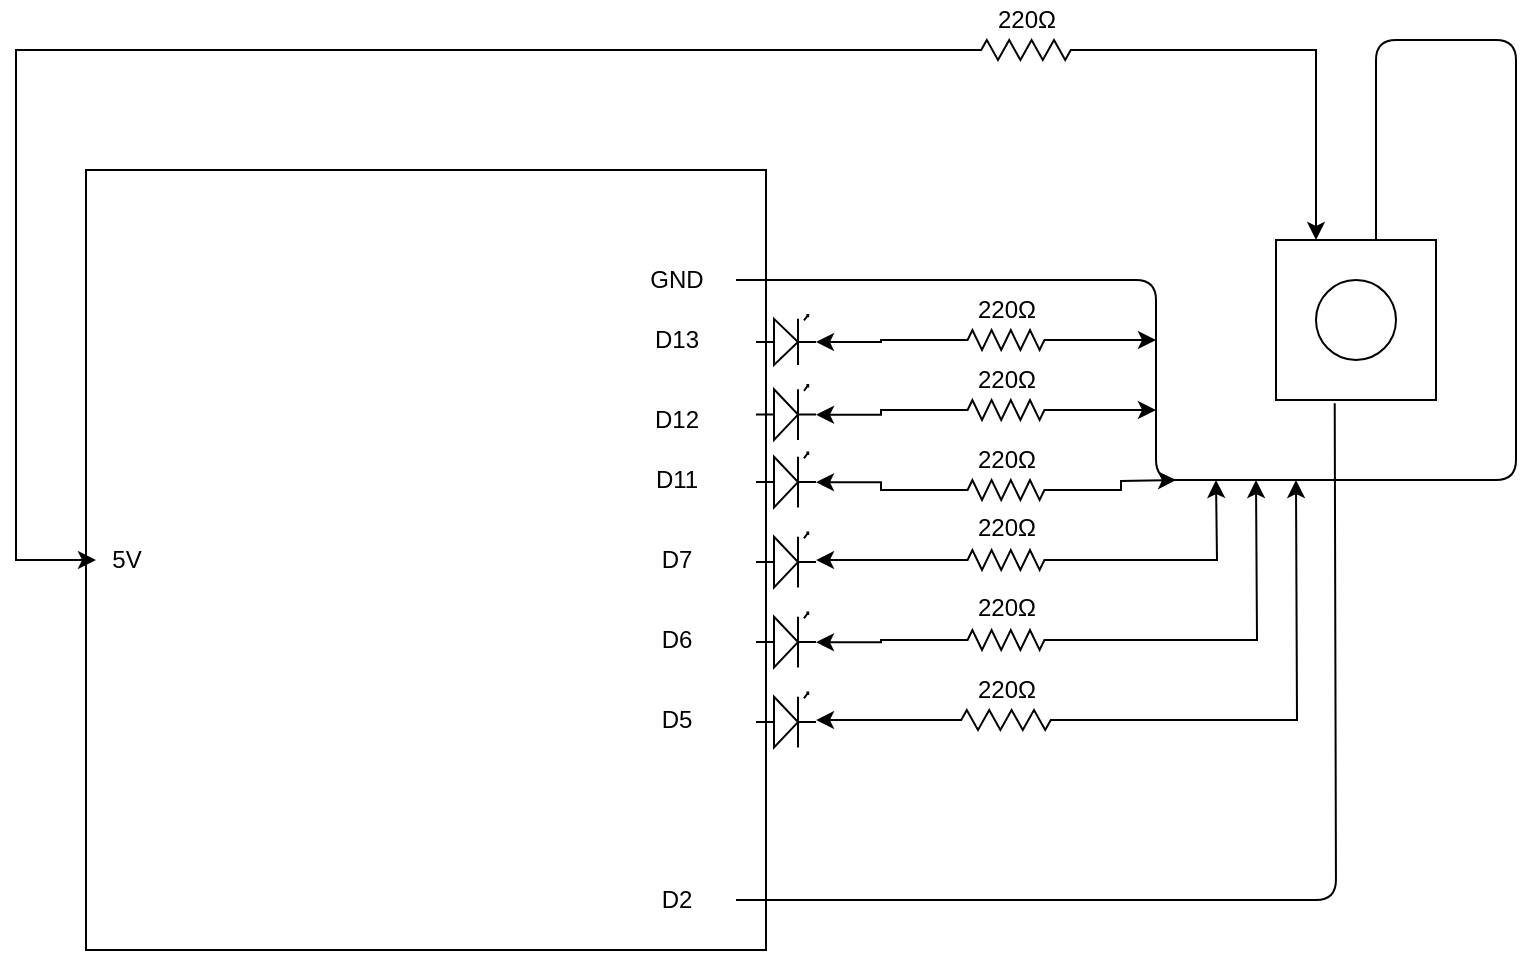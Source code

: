 <mxfile version="14.9.0" type="github">
  <diagram name="Page-1" id="7e0a89b8-554c-2b80-1dc8-d5c74ca68de4">
    <mxGraphModel dx="942" dy="681" grid="1" gridSize="10" guides="1" tooltips="1" connect="1" arrows="1" fold="1" page="1" pageScale="1" pageWidth="1100" pageHeight="850" background="none" math="0" shadow="0">
      <root>
        <mxCell id="0" />
        <mxCell id="1" parent="0" />
        <mxCell id="BQPWnuUarSzgLxZthRhx-6" value="" style="rounded=0;whiteSpace=wrap;html=1;rotation=90;" vertex="1" parent="1">
          <mxGeometry x="30" y="150" width="390" height="340" as="geometry" />
        </mxCell>
        <mxCell id="BQPWnuUarSzgLxZthRhx-18" value="" style="whiteSpace=wrap;html=1;aspect=fixed;" vertex="1" parent="1">
          <mxGeometry x="650" y="160" width="80" height="80" as="geometry" />
        </mxCell>
        <mxCell id="BQPWnuUarSzgLxZthRhx-19" value="" style="endArrow=none;html=1;" edge="1" parent="1">
          <mxGeometry width="50" height="50" relative="1" as="geometry">
            <mxPoint x="380" y="180" as="sourcePoint" />
            <mxPoint x="700" y="160" as="targetPoint" />
            <Array as="points">
              <mxPoint x="590" y="180" />
              <mxPoint x="590" y="280" />
              <mxPoint x="770" y="280" />
              <mxPoint x="770" y="60" />
              <mxPoint x="700" y="60" />
            </Array>
          </mxGeometry>
        </mxCell>
        <mxCell id="BQPWnuUarSzgLxZthRhx-20" value="" style="endArrow=none;html=1;entryX=0.367;entryY=1.021;entryDx=0;entryDy=0;entryPerimeter=0;" edge="1" parent="1" target="BQPWnuUarSzgLxZthRhx-18">
          <mxGeometry width="50" height="50" relative="1" as="geometry">
            <mxPoint x="380" y="490" as="sourcePoint" />
            <mxPoint x="430" y="440" as="targetPoint" />
            <Array as="points">
              <mxPoint x="680" y="490" />
            </Array>
          </mxGeometry>
        </mxCell>
        <mxCell id="BQPWnuUarSzgLxZthRhx-28" value="5V" style="text;html=1;align=center;verticalAlign=middle;resizable=0;points=[];autosize=1;strokeColor=none;" vertex="1" parent="1">
          <mxGeometry x="60" y="310" width="30" height="20" as="geometry" />
        </mxCell>
        <mxCell id="BQPWnuUarSzgLxZthRhx-29" value="GND&lt;span style=&quot;color: rgba(0 , 0 , 0 , 0) ; font-family: monospace ; font-size: 0px&quot;&gt;%3CmxGraphModel%3E%3Croot%3E%3CmxCell%20id%3D%220%22%2F%3E%3CmxCell%20id%3D%221%22%20parent%3D%220%22%2F%3E%3CmxCell%20id%3D%222%22%20value%3D%225V%22%20style%3D%22text%3Bhtml%3D1%3Balign%3Dcenter%3BverticalAlign%3Dmiddle%3Bresizable%3D0%3Bpoints%3D%5B%5D%3Bautosize%3D1%3BstrokeColor%3Dnone%3B%22%20vertex%3D%221%22%20parent%3D%221%22%3E%3CmxGeometry%20x%3D%2260%22%20y%3D%22310%22%20width%3D%2230%22%20height%3D%2220%22%20as%3D%22geometry%22%2F%3E%3C%2FmxCell%3E%3C%2Froot%3E%3C%2FmxGraphModel%3E&lt;/span&gt;" style="text;html=1;align=center;verticalAlign=middle;resizable=0;points=[];autosize=1;strokeColor=none;" vertex="1" parent="1">
          <mxGeometry x="330" y="170" width="40" height="20" as="geometry" />
        </mxCell>
        <mxCell id="BQPWnuUarSzgLxZthRhx-31" value="D13" style="text;html=1;align=center;verticalAlign=middle;resizable=0;points=[];autosize=1;strokeColor=none;" vertex="1" parent="1">
          <mxGeometry x="330" y="200" width="40" height="20" as="geometry" />
        </mxCell>
        <mxCell id="BQPWnuUarSzgLxZthRhx-32" value="D12" style="text;html=1;align=center;verticalAlign=middle;resizable=0;points=[];autosize=1;strokeColor=none;" vertex="1" parent="1">
          <mxGeometry x="330" y="240" width="40" height="20" as="geometry" />
        </mxCell>
        <mxCell id="BQPWnuUarSzgLxZthRhx-33" value="D11" style="text;html=1;align=center;verticalAlign=middle;resizable=0;points=[];autosize=1;strokeColor=none;" vertex="1" parent="1">
          <mxGeometry x="330" y="270" width="40" height="20" as="geometry" />
        </mxCell>
        <mxCell id="BQPWnuUarSzgLxZthRhx-34" value="D7" style="text;html=1;align=center;verticalAlign=middle;resizable=0;points=[];autosize=1;strokeColor=none;" vertex="1" parent="1">
          <mxGeometry x="335" y="310" width="30" height="20" as="geometry" />
        </mxCell>
        <mxCell id="BQPWnuUarSzgLxZthRhx-35" value="D6" style="text;html=1;align=center;verticalAlign=middle;resizable=0;points=[];autosize=1;strokeColor=none;" vertex="1" parent="1">
          <mxGeometry x="335" y="350" width="30" height="20" as="geometry" />
        </mxCell>
        <mxCell id="BQPWnuUarSzgLxZthRhx-36" value="D5" style="text;html=1;align=center;verticalAlign=middle;resizable=0;points=[];autosize=1;strokeColor=none;" vertex="1" parent="1">
          <mxGeometry x="335" y="390" width="30" height="20" as="geometry" />
        </mxCell>
        <mxCell id="BQPWnuUarSzgLxZthRhx-37" value="D2" style="text;html=1;align=center;verticalAlign=middle;resizable=0;points=[];autosize=1;strokeColor=none;" vertex="1" parent="1">
          <mxGeometry x="335" y="480" width="30" height="20" as="geometry" />
        </mxCell>
        <mxCell id="BQPWnuUarSzgLxZthRhx-39" value="" style="ellipse;whiteSpace=wrap;html=1;aspect=fixed;" vertex="1" parent="1">
          <mxGeometry x="670" y="180" width="40" height="40" as="geometry" />
        </mxCell>
        <mxCell id="BQPWnuUarSzgLxZthRhx-83" style="edgeStyle=orthogonalEdgeStyle;rounded=0;orthogonalLoop=1;jettySize=auto;html=1;entryX=1;entryY=0.54;entryDx=0;entryDy=0;entryPerimeter=0;" edge="1" parent="1" source="BQPWnuUarSzgLxZthRhx-41" target="BQPWnuUarSzgLxZthRhx-55">
          <mxGeometry relative="1" as="geometry" />
        </mxCell>
        <mxCell id="BQPWnuUarSzgLxZthRhx-84" style="edgeStyle=orthogonalEdgeStyle;rounded=0;orthogonalLoop=1;jettySize=auto;html=1;" edge="1" parent="1" source="BQPWnuUarSzgLxZthRhx-41">
          <mxGeometry relative="1" as="geometry">
            <mxPoint x="590" y="245" as="targetPoint" />
          </mxGeometry>
        </mxCell>
        <mxCell id="BQPWnuUarSzgLxZthRhx-41" value="" style="pointerEvents=1;verticalLabelPosition=bottom;shadow=0;dashed=0;align=center;html=1;verticalAlign=top;shape=mxgraph.electrical.resistors.resistor_2;" vertex="1" parent="1">
          <mxGeometry x="485" y="240" width="60" height="10" as="geometry" />
        </mxCell>
        <mxCell id="BQPWnuUarSzgLxZthRhx-78" style="edgeStyle=orthogonalEdgeStyle;rounded=0;orthogonalLoop=1;jettySize=auto;html=1;entryX=1;entryY=0.54;entryDx=0;entryDy=0;entryPerimeter=0;" edge="1" parent="1" source="BQPWnuUarSzgLxZthRhx-42" target="BQPWnuUarSzgLxZthRhx-56">
          <mxGeometry relative="1" as="geometry" />
        </mxCell>
        <mxCell id="BQPWnuUarSzgLxZthRhx-79" style="edgeStyle=orthogonalEdgeStyle;rounded=0;orthogonalLoop=1;jettySize=auto;html=1;" edge="1" parent="1" source="BQPWnuUarSzgLxZthRhx-42">
          <mxGeometry relative="1" as="geometry">
            <mxPoint x="600" y="280" as="targetPoint" />
          </mxGeometry>
        </mxCell>
        <mxCell id="BQPWnuUarSzgLxZthRhx-42" value="" style="pointerEvents=1;verticalLabelPosition=bottom;shadow=0;dashed=0;align=center;html=1;verticalAlign=top;shape=mxgraph.electrical.resistors.resistor_2;" vertex="1" parent="1">
          <mxGeometry x="485" y="280" width="60" height="10" as="geometry" />
        </mxCell>
        <mxCell id="BQPWnuUarSzgLxZthRhx-70" style="edgeStyle=orthogonalEdgeStyle;rounded=0;orthogonalLoop=1;jettySize=auto;html=1;exitX=1;exitY=0.5;exitDx=0;exitDy=0;exitPerimeter=0;" edge="1" parent="1" source="BQPWnuUarSzgLxZthRhx-73">
          <mxGeometry relative="1" as="geometry">
            <mxPoint x="640" y="280" as="targetPoint" />
            <mxPoint x="560" y="360" as="sourcePoint" />
          </mxGeometry>
        </mxCell>
        <mxCell id="BQPWnuUarSzgLxZthRhx-60" value="" style="edgeStyle=orthogonalEdgeStyle;rounded=0;orthogonalLoop=1;jettySize=auto;html=1;" edge="1" parent="1" source="BQPWnuUarSzgLxZthRhx-45" target="BQPWnuUarSzgLxZthRhx-59">
          <mxGeometry relative="1" as="geometry" />
        </mxCell>
        <mxCell id="BQPWnuUarSzgLxZthRhx-61" style="edgeStyle=orthogonalEdgeStyle;rounded=0;orthogonalLoop=1;jettySize=auto;html=1;" edge="1" parent="1" source="BQPWnuUarSzgLxZthRhx-45">
          <mxGeometry relative="1" as="geometry">
            <mxPoint x="660" y="280" as="targetPoint" />
          </mxGeometry>
        </mxCell>
        <mxCell id="BQPWnuUarSzgLxZthRhx-45" value="" style="pointerEvents=1;verticalLabelPosition=bottom;shadow=0;dashed=0;align=center;html=1;verticalAlign=top;shape=mxgraph.electrical.resistors.resistor_2;" vertex="1" parent="1">
          <mxGeometry x="480" y="395" width="70" height="10" as="geometry" />
        </mxCell>
        <mxCell id="BQPWnuUarSzgLxZthRhx-47" style="edgeStyle=orthogonalEdgeStyle;rounded=0;orthogonalLoop=1;jettySize=auto;html=1;" edge="1" parent="1" source="BQPWnuUarSzgLxZthRhx-46">
          <mxGeometry relative="1" as="geometry">
            <mxPoint x="60" y="320" as="targetPoint" />
            <Array as="points">
              <mxPoint x="20" y="65" />
            </Array>
          </mxGeometry>
        </mxCell>
        <mxCell id="BQPWnuUarSzgLxZthRhx-49" value="" style="edgeStyle=orthogonalEdgeStyle;rounded=0;orthogonalLoop=1;jettySize=auto;html=1;entryX=0.25;entryY=0;entryDx=0;entryDy=0;" edge="1" parent="1" source="BQPWnuUarSzgLxZthRhx-46" target="BQPWnuUarSzgLxZthRhx-18">
          <mxGeometry relative="1" as="geometry">
            <mxPoint x="640" y="65" as="targetPoint" />
          </mxGeometry>
        </mxCell>
        <mxCell id="BQPWnuUarSzgLxZthRhx-46" value="" style="pointerEvents=1;verticalLabelPosition=bottom;shadow=0;dashed=0;align=center;html=1;verticalAlign=top;shape=mxgraph.electrical.resistors.resistor_2;" vertex="1" parent="1">
          <mxGeometry x="490" y="60" width="70" height="10" as="geometry" />
        </mxCell>
        <mxCell id="BQPWnuUarSzgLxZthRhx-53" value="" style="verticalLabelPosition=bottom;shadow=0;dashed=0;align=center;html=1;verticalAlign=top;shape=mxgraph.electrical.opto_electronics.led_1;pointerEvents=1;" vertex="1" parent="1">
          <mxGeometry x="390" y="197.5" width="30" height="25" as="geometry" />
        </mxCell>
        <mxCell id="BQPWnuUarSzgLxZthRhx-55" value="" style="verticalLabelPosition=bottom;shadow=0;dashed=0;align=center;html=1;verticalAlign=top;shape=mxgraph.electrical.opto_electronics.led_1;pointerEvents=1;" vertex="1" parent="1">
          <mxGeometry x="390" y="232.5" width="30" height="27.5" as="geometry" />
        </mxCell>
        <mxCell id="BQPWnuUarSzgLxZthRhx-56" value="" style="verticalLabelPosition=bottom;shadow=0;dashed=0;align=center;html=1;verticalAlign=top;shape=mxgraph.electrical.opto_electronics.led_1;pointerEvents=1;" vertex="1" parent="1">
          <mxGeometry x="390" y="266.25" width="30" height="27.5" as="geometry" />
        </mxCell>
        <mxCell id="BQPWnuUarSzgLxZthRhx-57" value="" style="verticalLabelPosition=bottom;shadow=0;dashed=0;align=center;html=1;verticalAlign=top;shape=mxgraph.electrical.opto_electronics.led_1;pointerEvents=1;" vertex="1" parent="1">
          <mxGeometry x="390" y="306.25" width="30" height="27.5" as="geometry" />
        </mxCell>
        <mxCell id="BQPWnuUarSzgLxZthRhx-58" value="" style="verticalLabelPosition=bottom;shadow=0;dashed=0;align=center;html=1;verticalAlign=top;shape=mxgraph.electrical.opto_electronics.led_1;pointerEvents=1;" vertex="1" parent="1">
          <mxGeometry x="390" y="346.25" width="30" height="27.5" as="geometry" />
        </mxCell>
        <mxCell id="BQPWnuUarSzgLxZthRhx-59" value="" style="verticalLabelPosition=bottom;shadow=0;dashed=0;align=center;html=1;verticalAlign=top;shape=mxgraph.electrical.opto_electronics.led_1;pointerEvents=1;" vertex="1" parent="1">
          <mxGeometry x="390" y="386.25" width="30" height="27.5" as="geometry" />
        </mxCell>
        <mxCell id="BQPWnuUarSzgLxZthRhx-72" style="edgeStyle=orthogonalEdgeStyle;rounded=0;orthogonalLoop=1;jettySize=auto;html=1;" edge="1" parent="1" source="BQPWnuUarSzgLxZthRhx-71" target="BQPWnuUarSzgLxZthRhx-57">
          <mxGeometry relative="1" as="geometry" />
        </mxCell>
        <mxCell id="BQPWnuUarSzgLxZthRhx-76" style="edgeStyle=orthogonalEdgeStyle;rounded=0;orthogonalLoop=1;jettySize=auto;html=1;" edge="1" parent="1" source="BQPWnuUarSzgLxZthRhx-71">
          <mxGeometry relative="1" as="geometry">
            <mxPoint x="620" y="280" as="targetPoint" />
          </mxGeometry>
        </mxCell>
        <mxCell id="BQPWnuUarSzgLxZthRhx-71" value="" style="pointerEvents=1;verticalLabelPosition=bottom;shadow=0;dashed=0;align=center;html=1;verticalAlign=top;shape=mxgraph.electrical.resistors.resistor_2;" vertex="1" parent="1">
          <mxGeometry x="485" y="315" width="60" height="10" as="geometry" />
        </mxCell>
        <mxCell id="BQPWnuUarSzgLxZthRhx-75" style="edgeStyle=orthogonalEdgeStyle;rounded=0;orthogonalLoop=1;jettySize=auto;html=1;entryX=1;entryY=0.54;entryDx=0;entryDy=0;entryPerimeter=0;" edge="1" parent="1" source="BQPWnuUarSzgLxZthRhx-73" target="BQPWnuUarSzgLxZthRhx-58">
          <mxGeometry relative="1" as="geometry" />
        </mxCell>
        <mxCell id="BQPWnuUarSzgLxZthRhx-73" value="" style="pointerEvents=1;verticalLabelPosition=bottom;shadow=0;dashed=0;align=center;html=1;verticalAlign=top;shape=mxgraph.electrical.resistors.resistor_2;" vertex="1" parent="1">
          <mxGeometry x="485" y="355" width="60" height="10" as="geometry" />
        </mxCell>
        <mxCell id="BQPWnuUarSzgLxZthRhx-81" style="edgeStyle=orthogonalEdgeStyle;rounded=0;orthogonalLoop=1;jettySize=auto;html=1;entryX=1;entryY=0.54;entryDx=0;entryDy=0;entryPerimeter=0;" edge="1" parent="1" source="BQPWnuUarSzgLxZthRhx-80" target="BQPWnuUarSzgLxZthRhx-53">
          <mxGeometry relative="1" as="geometry" />
        </mxCell>
        <mxCell id="BQPWnuUarSzgLxZthRhx-82" style="edgeStyle=orthogonalEdgeStyle;rounded=0;orthogonalLoop=1;jettySize=auto;html=1;" edge="1" parent="1" source="BQPWnuUarSzgLxZthRhx-80">
          <mxGeometry relative="1" as="geometry">
            <mxPoint x="590" y="210" as="targetPoint" />
          </mxGeometry>
        </mxCell>
        <mxCell id="BQPWnuUarSzgLxZthRhx-80" value="" style="pointerEvents=1;verticalLabelPosition=bottom;shadow=0;dashed=0;align=center;html=1;verticalAlign=top;shape=mxgraph.electrical.resistors.resistor_2;" vertex="1" parent="1">
          <mxGeometry x="485" y="205" width="60" height="10" as="geometry" />
        </mxCell>
        <mxCell id="BQPWnuUarSzgLxZthRhx-85" value="220Ω" style="text;html=1;align=center;verticalAlign=middle;resizable=0;points=[];autosize=1;strokeColor=none;" vertex="1" parent="1">
          <mxGeometry x="505" y="40" width="40" height="20" as="geometry" />
        </mxCell>
        <mxCell id="BQPWnuUarSzgLxZthRhx-86" value="220Ω" style="text;html=1;align=center;verticalAlign=middle;resizable=0;points=[];autosize=1;strokeColor=none;" vertex="1" parent="1">
          <mxGeometry x="495" y="375" width="40" height="20" as="geometry" />
        </mxCell>
        <mxCell id="BQPWnuUarSzgLxZthRhx-87" value="220Ω" style="text;html=1;align=center;verticalAlign=middle;resizable=0;points=[];autosize=1;strokeColor=none;" vertex="1" parent="1">
          <mxGeometry x="495" y="260" width="40" height="20" as="geometry" />
        </mxCell>
        <mxCell id="BQPWnuUarSzgLxZthRhx-88" value="220Ω" style="text;html=1;align=center;verticalAlign=middle;resizable=0;points=[];autosize=1;strokeColor=none;" vertex="1" parent="1">
          <mxGeometry x="495" y="220" width="40" height="20" as="geometry" />
        </mxCell>
        <mxCell id="BQPWnuUarSzgLxZthRhx-89" value="220Ω" style="text;html=1;align=center;verticalAlign=middle;resizable=0;points=[];autosize=1;strokeColor=none;" vertex="1" parent="1">
          <mxGeometry x="495" y="185" width="40" height="20" as="geometry" />
        </mxCell>
        <mxCell id="BQPWnuUarSzgLxZthRhx-90" value="220Ω" style="text;html=1;align=center;verticalAlign=middle;resizable=0;points=[];autosize=1;strokeColor=none;" vertex="1" parent="1">
          <mxGeometry x="495" y="293.75" width="40" height="20" as="geometry" />
        </mxCell>
        <mxCell id="BQPWnuUarSzgLxZthRhx-91" value="220Ω" style="text;html=1;align=center;verticalAlign=middle;resizable=0;points=[];autosize=1;strokeColor=none;" vertex="1" parent="1">
          <mxGeometry x="495" y="333.75" width="40" height="20" as="geometry" />
        </mxCell>
      </root>
    </mxGraphModel>
  </diagram>
</mxfile>
